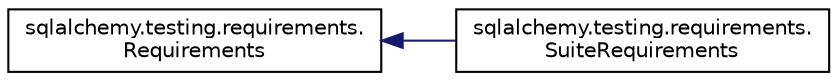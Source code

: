 digraph "Graphical Class Hierarchy"
{
 // LATEX_PDF_SIZE
  edge [fontname="Helvetica",fontsize="10",labelfontname="Helvetica",labelfontsize="10"];
  node [fontname="Helvetica",fontsize="10",shape=record];
  rankdir="LR";
  Node0 [label="sqlalchemy.testing.requirements.\lRequirements",height=0.2,width=0.4,color="black", fillcolor="white", style="filled",URL="$classsqlalchemy_1_1testing_1_1requirements_1_1Requirements.html",tooltip=" "];
  Node0 -> Node1 [dir="back",color="midnightblue",fontsize="10",style="solid",fontname="Helvetica"];
  Node1 [label="sqlalchemy.testing.requirements.\lSuiteRequirements",height=0.2,width=0.4,color="black", fillcolor="white", style="filled",URL="$classsqlalchemy_1_1testing_1_1requirements_1_1SuiteRequirements.html",tooltip=" "];
}
